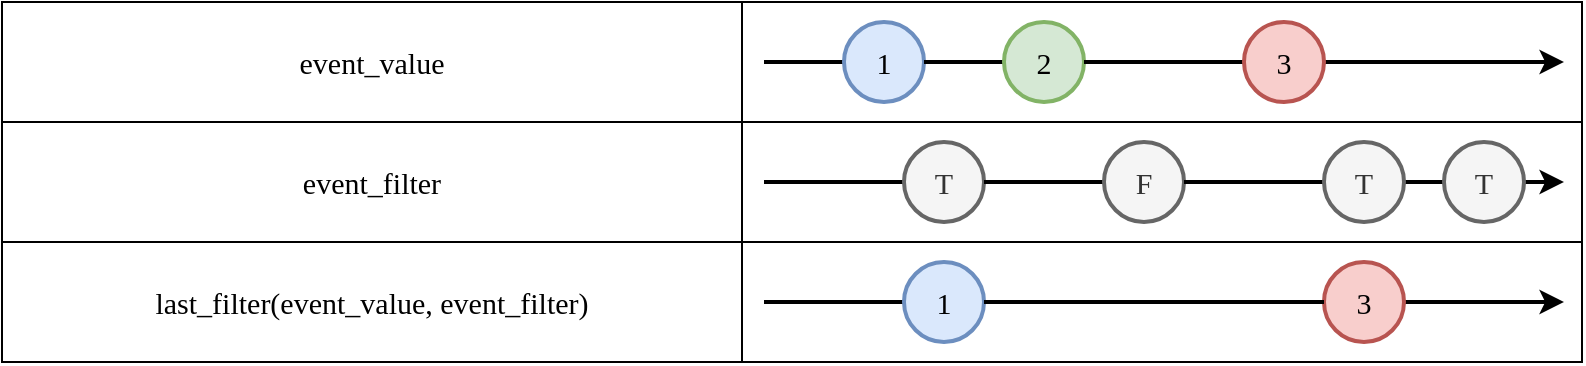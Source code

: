 <mxfile version="23.1.4" type="device">
  <diagram name="Page-1" id="dFmc4SeiALAdxSmlRPcr">
    <mxGraphModel dx="1687" dy="887" grid="1" gridSize="10" guides="1" tooltips="1" connect="1" arrows="1" fold="1" page="1" pageScale="1" pageWidth="827" pageHeight="1169" math="0" shadow="0">
      <root>
        <mxCell id="0" />
        <mxCell id="1" parent="0" />
        <mxCell id="OYaM7oI7Gwu251D2yHhQ-25" value="" style="shape=table;startSize=0;container=1;collapsible=0;childLayout=tableLayout;fontSize=15;align=center;fontFamily=Lucida Console;strokeWidth=1;fillColor=none;" vertex="1" parent="1">
          <mxGeometry x="19" y="520" width="790" height="180" as="geometry" />
        </mxCell>
        <mxCell id="OYaM7oI7Gwu251D2yHhQ-43" style="shape=tableRow;horizontal=0;startSize=0;swimlaneHead=0;swimlaneBody=0;strokeColor=inherit;top=0;left=0;bottom=0;right=0;collapsible=0;dropTarget=0;fillColor=none;points=[[0,0.5],[1,0.5]];portConstraint=eastwest;fontSize=15;fontFamily=Lucida Console;strokeWidth=2;" vertex="1" parent="OYaM7oI7Gwu251D2yHhQ-25">
          <mxGeometry width="790" height="60" as="geometry" />
        </mxCell>
        <mxCell id="OYaM7oI7Gwu251D2yHhQ-44" value="event_value" style="shape=partialRectangle;html=1;whiteSpace=wrap;connectable=0;strokeColor=inherit;overflow=hidden;fillColor=none;top=0;left=0;bottom=0;right=0;pointerEvents=1;fontSize=15;fontFamily=Lucida Console;align=center;strokeWidth=2;" vertex="1" parent="OYaM7oI7Gwu251D2yHhQ-43">
          <mxGeometry width="370" height="60" as="geometry">
            <mxRectangle width="370" height="60" as="alternateBounds" />
          </mxGeometry>
        </mxCell>
        <mxCell id="OYaM7oI7Gwu251D2yHhQ-45" style="shape=partialRectangle;html=1;whiteSpace=wrap;connectable=0;strokeColor=inherit;overflow=hidden;fillColor=none;top=0;left=0;bottom=0;right=0;pointerEvents=1;fontSize=15;fontFamily=Lucida Console;align=center;strokeWidth=2;" vertex="1" parent="OYaM7oI7Gwu251D2yHhQ-43">
          <mxGeometry x="370" width="420" height="60" as="geometry">
            <mxRectangle width="420" height="60" as="alternateBounds" />
          </mxGeometry>
        </mxCell>
        <mxCell id="OYaM7oI7Gwu251D2yHhQ-26" value="" style="shape=tableRow;horizontal=0;startSize=0;swimlaneHead=0;swimlaneBody=0;strokeColor=inherit;top=0;left=0;bottom=0;right=0;collapsible=0;dropTarget=0;fillColor=none;points=[[0,0.5],[1,0.5]];portConstraint=eastwest;fontSize=15;fontFamily=Lucida Console;strokeWidth=2;" vertex="1" parent="OYaM7oI7Gwu251D2yHhQ-25">
          <mxGeometry y="60" width="790" height="60" as="geometry" />
        </mxCell>
        <mxCell id="OYaM7oI7Gwu251D2yHhQ-27" value="event_filter" style="shape=partialRectangle;html=1;whiteSpace=wrap;connectable=0;strokeColor=inherit;overflow=hidden;fillColor=none;top=0;left=0;bottom=0;right=0;pointerEvents=1;fontSize=15;fontFamily=Lucida Console;align=center;strokeWidth=2;" vertex="1" parent="OYaM7oI7Gwu251D2yHhQ-26">
          <mxGeometry width="370" height="60" as="geometry">
            <mxRectangle width="370" height="60" as="alternateBounds" />
          </mxGeometry>
        </mxCell>
        <mxCell id="OYaM7oI7Gwu251D2yHhQ-28" value="" style="shape=partialRectangle;html=1;whiteSpace=wrap;connectable=0;strokeColor=inherit;overflow=hidden;fillColor=none;top=0;left=0;bottom=0;right=0;pointerEvents=1;fontSize=15;fontFamily=Lucida Console;align=center;strokeWidth=2;" vertex="1" parent="OYaM7oI7Gwu251D2yHhQ-26">
          <mxGeometry x="370" width="420" height="60" as="geometry">
            <mxRectangle width="420" height="60" as="alternateBounds" />
          </mxGeometry>
        </mxCell>
        <mxCell id="OYaM7oI7Gwu251D2yHhQ-30" value="" style="shape=tableRow;horizontal=0;startSize=0;swimlaneHead=0;swimlaneBody=0;strokeColor=inherit;top=0;left=0;bottom=0;right=0;collapsible=0;dropTarget=0;fillColor=none;points=[[0,0.5],[1,0.5]];portConstraint=eastwest;fontSize=15;fontFamily=Lucida Console;strokeWidth=2;" vertex="1" parent="OYaM7oI7Gwu251D2yHhQ-25">
          <mxGeometry y="120" width="790" height="60" as="geometry" />
        </mxCell>
        <mxCell id="OYaM7oI7Gwu251D2yHhQ-31" value="last_filter(event_value, event_filter)" style="shape=partialRectangle;html=1;whiteSpace=wrap;connectable=0;strokeColor=inherit;overflow=hidden;fillColor=none;top=0;left=0;bottom=0;right=0;pointerEvents=1;fontSize=15;fontFamily=Lucida Console;align=center;strokeWidth=2;" vertex="1" parent="OYaM7oI7Gwu251D2yHhQ-30">
          <mxGeometry width="370" height="60" as="geometry">
            <mxRectangle width="370" height="60" as="alternateBounds" />
          </mxGeometry>
        </mxCell>
        <mxCell id="OYaM7oI7Gwu251D2yHhQ-32" value="" style="shape=partialRectangle;html=1;whiteSpace=wrap;connectable=0;strokeColor=inherit;overflow=hidden;fillColor=none;top=0;left=0;bottom=0;right=0;pointerEvents=1;fontSize=15;fontFamily=Lucida Console;align=center;strokeWidth=2;" vertex="1" parent="OYaM7oI7Gwu251D2yHhQ-30">
          <mxGeometry x="370" width="420" height="60" as="geometry">
            <mxRectangle width="420" height="60" as="alternateBounds" />
          </mxGeometry>
        </mxCell>
        <mxCell id="OYaM7oI7Gwu251D2yHhQ-38" value="" style="group;fontFamily=Lucida Console;fontSize=15;strokeWidth=2;" vertex="1" connectable="0" parent="1">
          <mxGeometry x="400" y="650" width="400" height="40" as="geometry" />
        </mxCell>
        <mxCell id="OYaM7oI7Gwu251D2yHhQ-2" value="" style="endArrow=classic;html=1;rounded=0;endFill=1;fontFamily=Lucida Console;fontSize=15;strokeWidth=2;" edge="1" parent="OYaM7oI7Gwu251D2yHhQ-38" source="OYaM7oI7Gwu251D2yHhQ-19">
          <mxGeometry width="50" height="50" relative="1" as="geometry">
            <mxPoint y="20" as="sourcePoint" />
            <mxPoint x="400" y="20" as="targetPoint" />
          </mxGeometry>
        </mxCell>
        <mxCell id="OYaM7oI7Gwu251D2yHhQ-16" value="" style="endArrow=none;html=1;rounded=0;endFill=0;fontFamily=Lucida Console;fontSize=15;strokeWidth=2;" edge="1" parent="OYaM7oI7Gwu251D2yHhQ-38" target="OYaM7oI7Gwu251D2yHhQ-15">
          <mxGeometry width="50" height="50" relative="1" as="geometry">
            <mxPoint y="20" as="sourcePoint" />
            <mxPoint x="400" y="20" as="targetPoint" />
          </mxGeometry>
        </mxCell>
        <mxCell id="OYaM7oI7Gwu251D2yHhQ-15" value="1" style="ellipse;whiteSpace=wrap;html=1;aspect=fixed;fillColor=#dae8fc;strokeColor=#6c8ebf;fontSize=15;fontFamily=Lucida Console;strokeWidth=2;" vertex="1" parent="OYaM7oI7Gwu251D2yHhQ-38">
          <mxGeometry x="70" width="40" height="40" as="geometry" />
        </mxCell>
        <mxCell id="OYaM7oI7Gwu251D2yHhQ-19" value="3" style="ellipse;whiteSpace=wrap;html=1;aspect=fixed;fillColor=#f8cecc;strokeColor=#b85450;fontSize=15;fontFamily=Lucida Console;strokeWidth=2;" vertex="1" parent="OYaM7oI7Gwu251D2yHhQ-38">
          <mxGeometry x="280" width="40" height="40" as="geometry" />
        </mxCell>
        <mxCell id="OYaM7oI7Gwu251D2yHhQ-21" value="" style="endArrow=none;html=1;rounded=0;endFill=0;fontFamily=Lucida Console;fontSize=15;strokeWidth=2;" edge="1" parent="OYaM7oI7Gwu251D2yHhQ-38" source="OYaM7oI7Gwu251D2yHhQ-15">
          <mxGeometry width="50" height="50" relative="1" as="geometry">
            <mxPoint x="80" y="20" as="sourcePoint" />
            <mxPoint x="270" y="20" as="targetPoint" />
          </mxGeometry>
        </mxCell>
        <mxCell id="OYaM7oI7Gwu251D2yHhQ-20" value="" style="endArrow=none;html=1;rounded=0;endFill=0;fontFamily=Lucida Console;fontSize=15;strokeWidth=2;" edge="1" parent="OYaM7oI7Gwu251D2yHhQ-38" target="OYaM7oI7Gwu251D2yHhQ-19">
          <mxGeometry width="50" height="50" relative="1" as="geometry">
            <mxPoint x="270" y="20" as="sourcePoint" />
            <mxPoint x="400" y="20" as="targetPoint" />
          </mxGeometry>
        </mxCell>
        <mxCell id="OYaM7oI7Gwu251D2yHhQ-39" value="" style="group;fontFamily=Lucida Console;fontSize=15;strokeWidth=2;" vertex="1" connectable="0" parent="1">
          <mxGeometry x="400" y="590" width="400" height="40" as="geometry" />
        </mxCell>
        <mxCell id="OYaM7oI7Gwu251D2yHhQ-1" value="" style="endArrow=classic;html=1;rounded=0;fontFamily=Lucida Console;fontSize=15;strokeWidth=2;" edge="1" parent="OYaM7oI7Gwu251D2yHhQ-39">
          <mxGeometry width="50" height="50" relative="1" as="geometry">
            <mxPoint x="270.0" y="20" as="sourcePoint" />
            <mxPoint x="400" y="20" as="targetPoint" />
          </mxGeometry>
        </mxCell>
        <mxCell id="OYaM7oI7Gwu251D2yHhQ-6" value="" style="endArrow=none;html=1;rounded=0;endFill=0;fontFamily=Lucida Console;fontSize=15;strokeWidth=2;" edge="1" parent="OYaM7oI7Gwu251D2yHhQ-39" target="OYaM7oI7Gwu251D2yHhQ-4">
          <mxGeometry width="50" height="50" relative="1" as="geometry">
            <mxPoint y="20" as="sourcePoint" />
            <mxPoint x="400" y="20" as="targetPoint" />
          </mxGeometry>
        </mxCell>
        <mxCell id="OYaM7oI7Gwu251D2yHhQ-4" value="T" style="ellipse;whiteSpace=wrap;html=1;aspect=fixed;fillColor=#f5f5f5;strokeColor=#666666;fontSize=15;align=center;fontFamily=Lucida Console;strokeWidth=2;fontColor=#333333;" vertex="1" parent="OYaM7oI7Gwu251D2yHhQ-39">
          <mxGeometry x="70" width="40" height="40" as="geometry" />
        </mxCell>
        <mxCell id="OYaM7oI7Gwu251D2yHhQ-9" value="" style="endArrow=none;html=1;rounded=0;endFill=0;fontFamily=Lucida Console;fontSize=15;strokeWidth=2;" edge="1" parent="OYaM7oI7Gwu251D2yHhQ-39" source="OYaM7oI7Gwu251D2yHhQ-4" target="OYaM7oI7Gwu251D2yHhQ-7">
          <mxGeometry width="50" height="50" relative="1" as="geometry">
            <mxPoint x="80" y="20" as="sourcePoint" />
            <mxPoint x="400" y="20" as="targetPoint" />
          </mxGeometry>
        </mxCell>
        <mxCell id="OYaM7oI7Gwu251D2yHhQ-7" value="F" style="ellipse;whiteSpace=wrap;html=1;aspect=fixed;fillColor=#f5f5f5;strokeColor=#666666;fontSize=15;fontFamily=Lucida Console;strokeWidth=2;fontColor=#333333;" vertex="1" parent="OYaM7oI7Gwu251D2yHhQ-39">
          <mxGeometry x="170" width="40" height="40" as="geometry" />
        </mxCell>
        <mxCell id="OYaM7oI7Gwu251D2yHhQ-10" value="" style="endArrow=none;html=1;rounded=0;endFill=0;fontFamily=Lucida Console;fontSize=15;strokeWidth=2;" edge="1" parent="OYaM7oI7Gwu251D2yHhQ-39" source="OYaM7oI7Gwu251D2yHhQ-7">
          <mxGeometry width="50" height="50" relative="1" as="geometry">
            <mxPoint x="160" y="20" as="sourcePoint" />
            <mxPoint x="270" y="20" as="targetPoint" />
          </mxGeometry>
        </mxCell>
        <mxCell id="OYaM7oI7Gwu251D2yHhQ-54" value="T" style="ellipse;whiteSpace=wrap;html=1;aspect=fixed;fillColor=#f5f5f5;strokeColor=#666666;fontSize=15;fontFamily=Lucida Console;strokeWidth=2;fontColor=#333333;" vertex="1" parent="OYaM7oI7Gwu251D2yHhQ-39">
          <mxGeometry x="340" width="40" height="40" as="geometry" />
        </mxCell>
        <mxCell id="OYaM7oI7Gwu251D2yHhQ-56" value="T" style="ellipse;whiteSpace=wrap;html=1;aspect=fixed;fillColor=#f5f5f5;strokeColor=#666666;fontSize=15;fontFamily=Lucida Console;strokeWidth=2;fontColor=#333333;" vertex="1" parent="OYaM7oI7Gwu251D2yHhQ-39">
          <mxGeometry x="280" width="40" height="40" as="geometry" />
        </mxCell>
        <mxCell id="OYaM7oI7Gwu251D2yHhQ-46" value="" style="group;fontFamily=Lucida Console;fontSize=15;strokeWidth=2;" vertex="1" connectable="0" parent="1">
          <mxGeometry x="400" y="530" width="400" height="40" as="geometry" />
        </mxCell>
        <mxCell id="OYaM7oI7Gwu251D2yHhQ-47" value="" style="endArrow=classic;html=1;rounded=0;fontFamily=Lucida Console;fontSize=15;strokeWidth=2;" edge="1" parent="OYaM7oI7Gwu251D2yHhQ-46" source="OYaM7oI7Gwu251D2yHhQ-53">
          <mxGeometry width="50" height="50" relative="1" as="geometry">
            <mxPoint y="20" as="sourcePoint" />
            <mxPoint x="400" y="20" as="targetPoint" />
          </mxGeometry>
        </mxCell>
        <mxCell id="OYaM7oI7Gwu251D2yHhQ-48" value="" style="endArrow=none;html=1;rounded=0;endFill=0;fontFamily=Lucida Console;fontSize=15;strokeWidth=2;" edge="1" parent="OYaM7oI7Gwu251D2yHhQ-46" target="OYaM7oI7Gwu251D2yHhQ-49">
          <mxGeometry width="50" height="50" relative="1" as="geometry">
            <mxPoint y="20" as="sourcePoint" />
            <mxPoint x="400" y="20" as="targetPoint" />
          </mxGeometry>
        </mxCell>
        <mxCell id="OYaM7oI7Gwu251D2yHhQ-49" value="1" style="ellipse;whiteSpace=wrap;html=1;aspect=fixed;fillColor=#dae8fc;strokeColor=#6c8ebf;fontSize=15;align=center;fontFamily=Lucida Console;strokeWidth=2;" vertex="1" parent="OYaM7oI7Gwu251D2yHhQ-46">
          <mxGeometry x="40" width="40" height="40" as="geometry" />
        </mxCell>
        <mxCell id="OYaM7oI7Gwu251D2yHhQ-50" value="" style="endArrow=none;html=1;rounded=0;endFill=0;fontFamily=Lucida Console;fontSize=15;strokeWidth=2;" edge="1" parent="OYaM7oI7Gwu251D2yHhQ-46" source="OYaM7oI7Gwu251D2yHhQ-49" target="OYaM7oI7Gwu251D2yHhQ-51">
          <mxGeometry width="50" height="50" relative="1" as="geometry">
            <mxPoint x="80" y="20" as="sourcePoint" />
            <mxPoint x="400" y="20" as="targetPoint" />
          </mxGeometry>
        </mxCell>
        <mxCell id="OYaM7oI7Gwu251D2yHhQ-51" value="2" style="ellipse;whiteSpace=wrap;html=1;aspect=fixed;fillColor=#d5e8d4;strokeColor=#82b366;fontSize=15;fontFamily=Lucida Console;strokeWidth=2;" vertex="1" parent="OYaM7oI7Gwu251D2yHhQ-46">
          <mxGeometry x="120" width="40" height="40" as="geometry" />
        </mxCell>
        <mxCell id="OYaM7oI7Gwu251D2yHhQ-52" value="" style="endArrow=none;html=1;rounded=0;endFill=0;fontFamily=Lucida Console;fontSize=15;strokeWidth=2;" edge="1" parent="OYaM7oI7Gwu251D2yHhQ-46" source="OYaM7oI7Gwu251D2yHhQ-51" target="OYaM7oI7Gwu251D2yHhQ-53">
          <mxGeometry width="50" height="50" relative="1" as="geometry">
            <mxPoint x="160" y="20" as="sourcePoint" />
            <mxPoint x="400" y="20" as="targetPoint" />
          </mxGeometry>
        </mxCell>
        <mxCell id="OYaM7oI7Gwu251D2yHhQ-53" value="3" style="ellipse;whiteSpace=wrap;html=1;aspect=fixed;fillColor=#f8cecc;strokeColor=#b85450;fontSize=15;fontFamily=Lucida Console;strokeWidth=2;" vertex="1" parent="OYaM7oI7Gwu251D2yHhQ-46">
          <mxGeometry x="240" width="40" height="40" as="geometry" />
        </mxCell>
      </root>
    </mxGraphModel>
  </diagram>
</mxfile>

